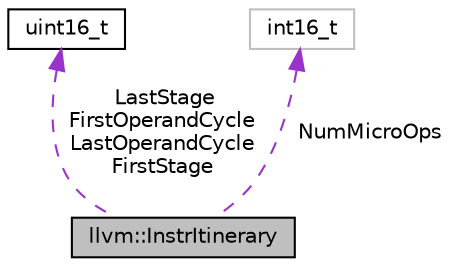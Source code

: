 digraph "llvm::InstrItinerary"
{
 // LATEX_PDF_SIZE
  bgcolor="transparent";
  edge [fontname="Helvetica",fontsize="10",labelfontname="Helvetica",labelfontsize="10"];
  node [fontname="Helvetica",fontsize="10",shape=record];
  Node1 [label="llvm::InstrItinerary",height=0.2,width=0.4,color="black", fillcolor="grey75", style="filled", fontcolor="black",tooltip="An itinerary represents the scheduling information for an instruction."];
  Node2 -> Node1 [dir="back",color="darkorchid3",fontsize="10",style="dashed",label=" LastStage\nFirstOperandCycle\nLastOperandCycle\nFirstStage" ,fontname="Helvetica"];
  Node2 [label="uint16_t",height=0.2,width=0.4,color="black",URL="$classuint16__t.html",tooltip=" "];
  Node3 -> Node1 [dir="back",color="darkorchid3",fontsize="10",style="dashed",label=" NumMicroOps" ,fontname="Helvetica"];
  Node3 [label="int16_t",height=0.2,width=0.4,color="grey75",tooltip=" "];
}
